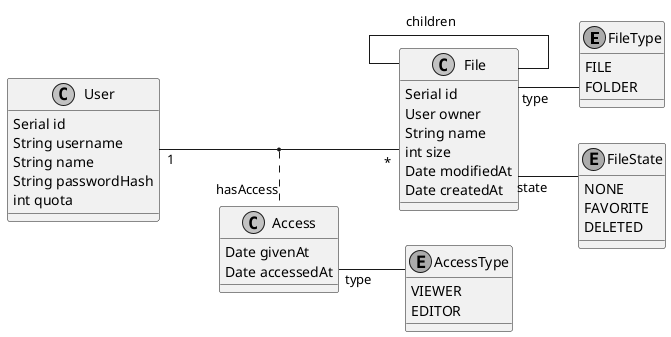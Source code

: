 @startuml
skinparam linetype ortho
skinparam Monochrome true

left to right direction

/'

'/

enum FileType {
    FILE
    FOLDER
}

enum FileState {
    NONE
    FAVORITE
    DELETED
}

class File {
    Serial id
    User owner
    String name
    int size
    Date modifiedAt
    Date createdAt
}

File -- File : children
File -- FileType: type
File -- FileState: state

/'

'/

enum AccessType {
    VIEWER
    EDITOR
}

class Access {
    Date givenAt
    Date accessedAt
}

Access -- AccessType: type

/'

'/

class User {
    Serial id
    String username
    String name
    String passwordHash
    int quota
}

User "1" -- "*" File
(User, File) . Access : hasAccess

@enduml